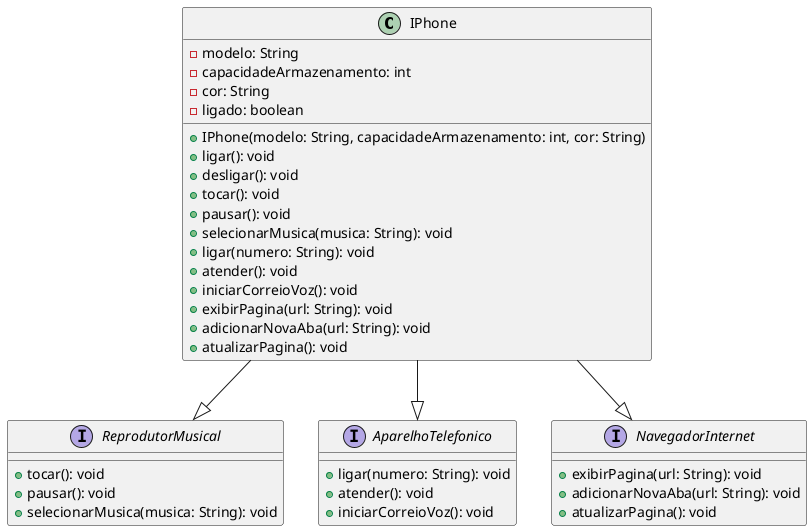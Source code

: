 @startuml

class IPhone {
    - modelo: String
    - capacidadeArmazenamento: int
    - cor: String
    - ligado: boolean
    
    + IPhone(modelo: String, capacidadeArmazenamento: int, cor: String)
    + ligar(): void
    + desligar(): void
    + tocar(): void
    + pausar(): void
    + selecionarMusica(musica: String): void
    + ligar(numero: String): void
    + atender(): void
    + iniciarCorreioVoz(): void
    + exibirPagina(url: String): void
    + adicionarNovaAba(url: String): void
    + atualizarPagina(): void
}

interface ReprodutorMusical {
    + tocar(): void
    + pausar(): void
    + selecionarMusica(musica: String): void
}

interface AparelhoTelefonico {
    + ligar(numero: String): void
    + atender(): void
    + iniciarCorreioVoz(): void
}

interface NavegadorInternet {
    + exibirPagina(url: String): void
    + adicionarNovaAba(url: String): void
    + atualizarPagina(): void
}

IPhone --|> ReprodutorMusical
IPhone --|> AparelhoTelefonico
IPhone --|> NavegadorInternet

@enduml
